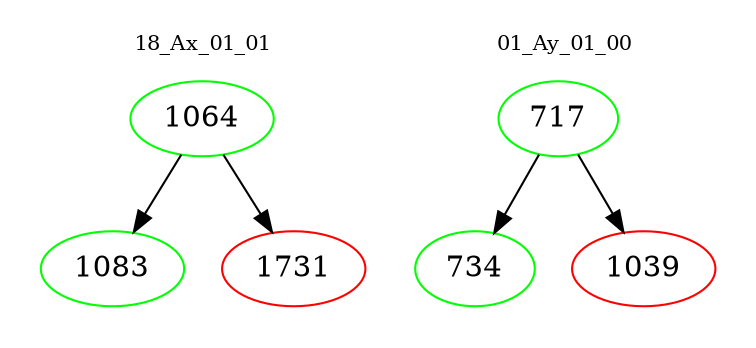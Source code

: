 digraph{
subgraph cluster_0 {
color = white
label = "18_Ax_01_01";
fontsize=10;
T0_1064 [label="1064", color="green"]
T0_1064 -> T0_1083 [color="black"]
T0_1083 [label="1083", color="green"]
T0_1064 -> T0_1731 [color="black"]
T0_1731 [label="1731", color="red"]
}
subgraph cluster_1 {
color = white
label = "01_Ay_01_00";
fontsize=10;
T1_717 [label="717", color="green"]
T1_717 -> T1_734 [color="black"]
T1_734 [label="734", color="green"]
T1_717 -> T1_1039 [color="black"]
T1_1039 [label="1039", color="red"]
}
}
